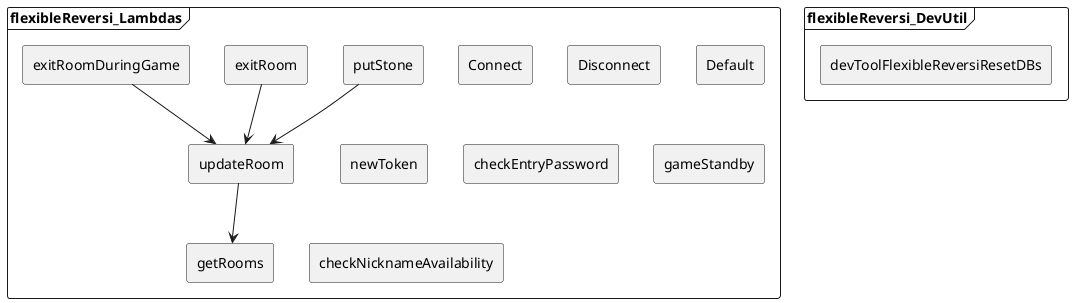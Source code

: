 @startuml lambda_relations

frame flexibleReversi_Lambdas {
    agent Connect
    agent Disconnect
    agent Default
    agent newToken
    agent getRooms
    agent updateRoom
    agent checkEntryPassword
    agent gameStandby
    agent checkNicknameAvailability
    agent putStone
    agent exitRoom
    agent exitRoomDuringGame

    updateRoom --> getRooms
    putStone --> updateRoom
    exitRoom --> updateRoom
    exitRoomDuringGame --> updateRoom
}

frame flexibleReversi_DevUtil {
    agent devToolFlexibleReversiResetDBs
}

@enduml
